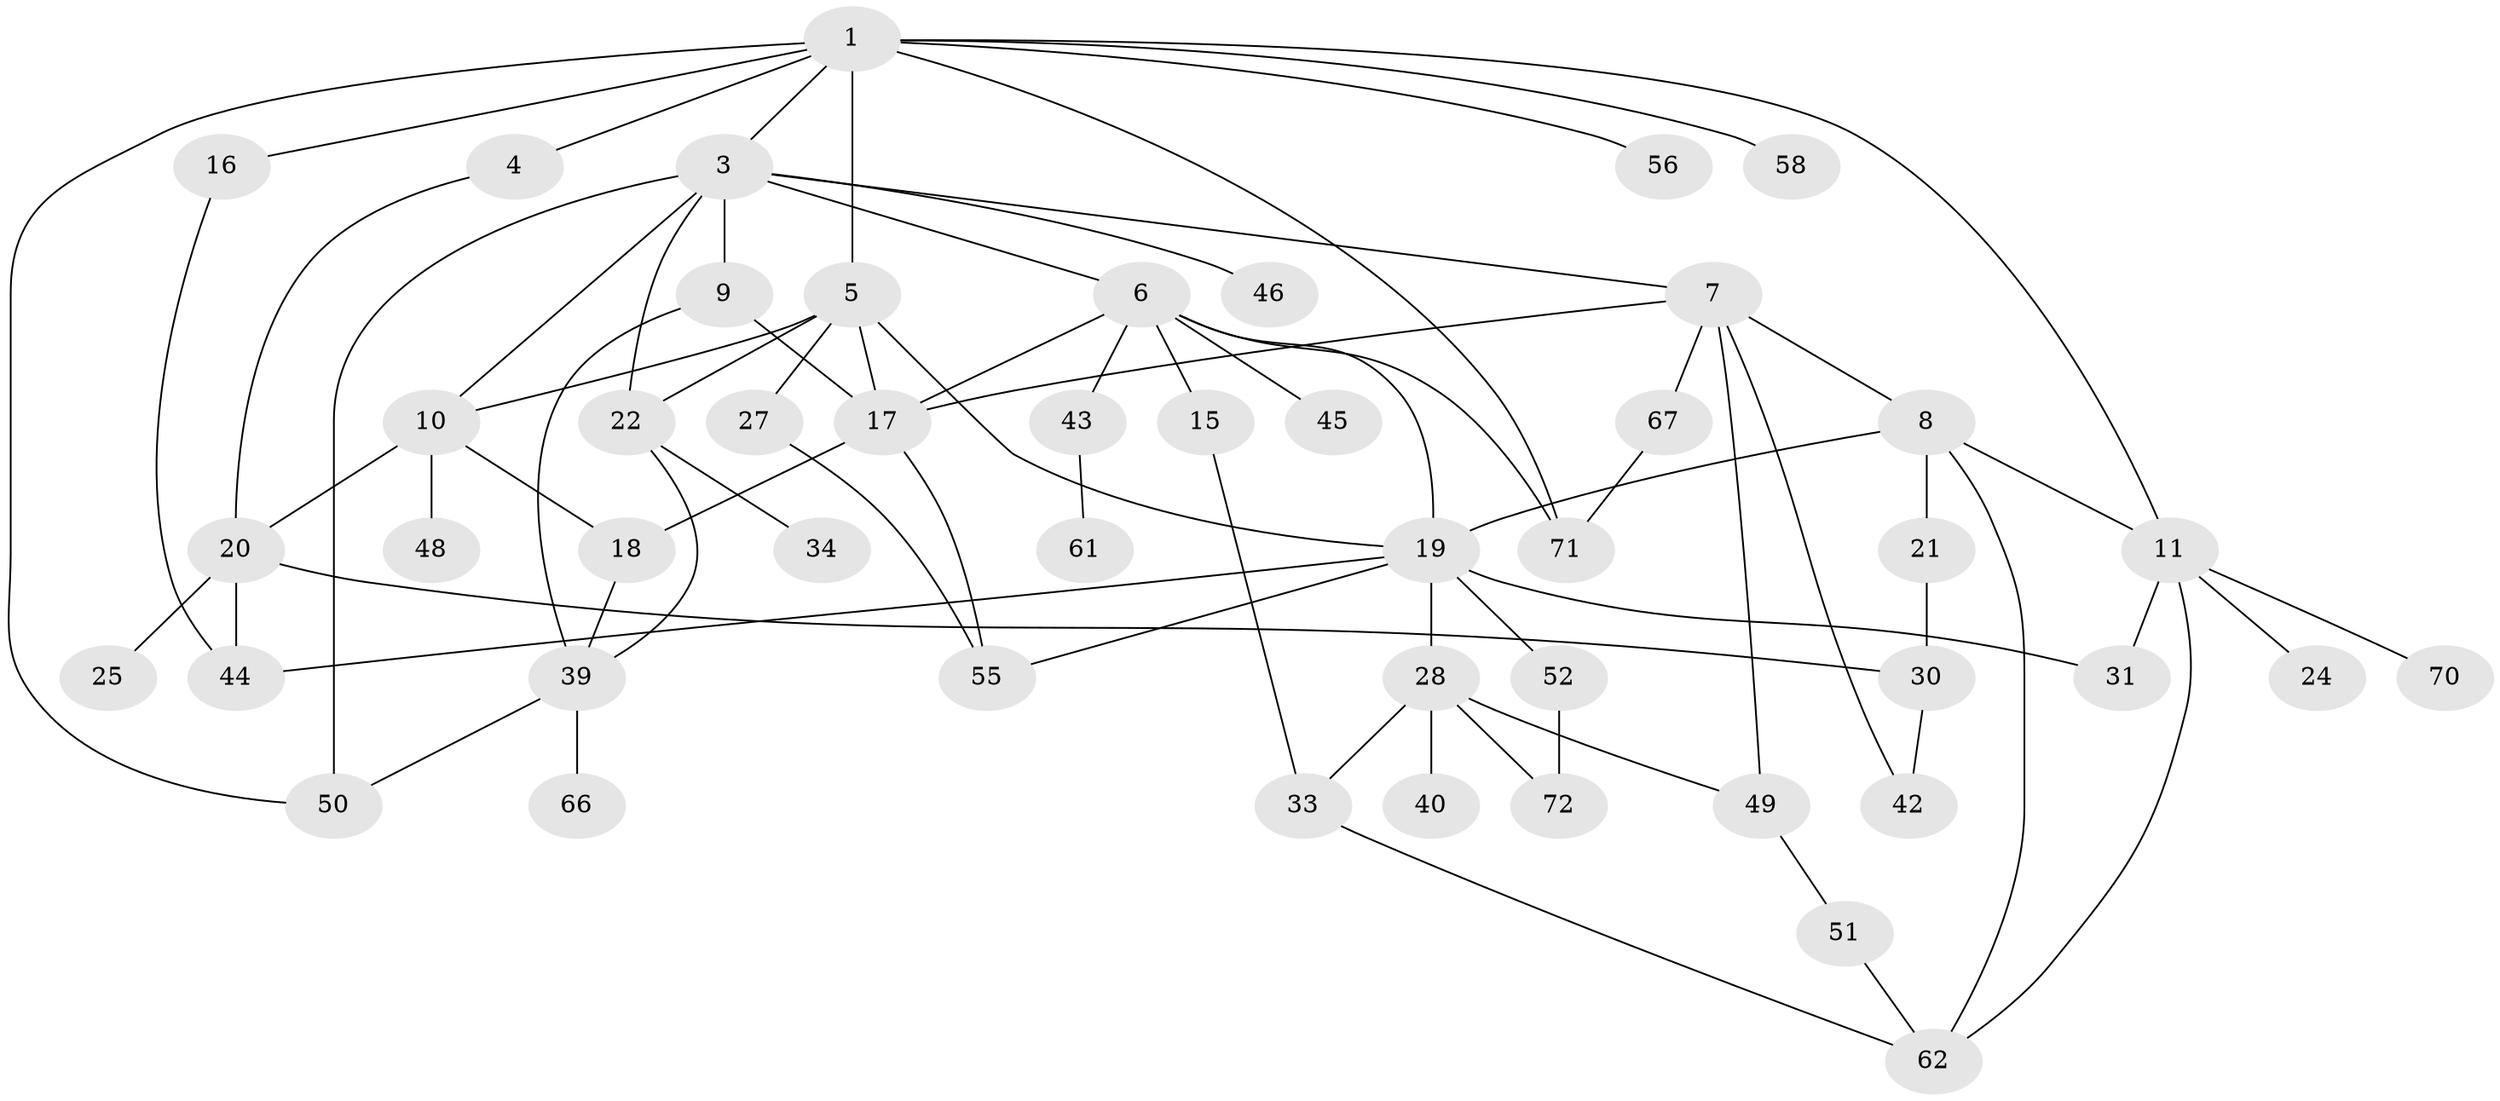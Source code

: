// original degree distribution, {8: 0.02666666666666667, 3: 0.32, 2: 0.25333333333333335, 5: 0.06666666666666667, 6: 0.013333333333333334, 4: 0.09333333333333334, 9: 0.013333333333333334, 1: 0.21333333333333335}
// Generated by graph-tools (version 1.1) at 2025/10/02/27/25 16:10:54]
// undirected, 48 vertices, 76 edges
graph export_dot {
graph [start="1"]
  node [color=gray90,style=filled];
  1 [super="+2"];
  3 [super="+13"];
  4;
  5 [super="+38"];
  6 [super="+12"];
  7 [super="+29"];
  8 [super="+14"];
  9;
  10 [super="+35"];
  11 [super="+47"];
  15 [super="+69"];
  16 [super="+23"];
  17 [super="+53"];
  18 [super="+32"];
  19 [super="+26"];
  20 [super="+37"];
  21 [super="+64"];
  22 [super="+75"];
  24 [super="+63"];
  25;
  27 [super="+68"];
  28 [super="+36"];
  30 [super="+41"];
  31;
  33;
  34;
  39 [super="+57"];
  40;
  42;
  43;
  44 [super="+54"];
  45;
  46;
  48;
  49;
  50 [super="+65"];
  51 [super="+59"];
  52 [super="+60"];
  55;
  56;
  58;
  61 [super="+74"];
  62;
  66;
  67;
  70;
  71 [super="+73"];
  72;
  1 -- 3;
  1 -- 4;
  1 -- 5;
  1 -- 11;
  1 -- 58;
  1 -- 71;
  1 -- 16;
  1 -- 56;
  1 -- 50;
  3 -- 6;
  3 -- 7;
  3 -- 9;
  3 -- 10 [weight=2];
  3 -- 22;
  3 -- 50;
  3 -- 46;
  4 -- 20;
  5 -- 27;
  5 -- 10;
  5 -- 22;
  5 -- 17;
  5 -- 19;
  6 -- 43;
  6 -- 45;
  6 -- 19;
  6 -- 17;
  6 -- 15;
  6 -- 71;
  7 -- 8;
  7 -- 17;
  7 -- 49;
  7 -- 67;
  7 -- 42;
  8 -- 21;
  8 -- 19;
  8 -- 11;
  8 -- 62;
  9 -- 17;
  9 -- 39;
  10 -- 48;
  10 -- 18;
  10 -- 20;
  11 -- 24;
  11 -- 70;
  11 -- 62;
  11 -- 31;
  15 -- 33;
  16 -- 44;
  17 -- 18;
  17 -- 55;
  18 -- 39;
  19 -- 28 [weight=2];
  19 -- 31;
  19 -- 52;
  19 -- 55;
  19 -- 44;
  20 -- 25;
  20 -- 30;
  20 -- 44;
  21 -- 30;
  22 -- 34;
  22 -- 39;
  27 -- 55;
  28 -- 49;
  28 -- 33;
  28 -- 40;
  28 -- 72;
  30 -- 42;
  33 -- 62;
  39 -- 50;
  39 -- 66;
  43 -- 61;
  49 -- 51;
  51 -- 62;
  52 -- 72;
  67 -- 71;
}
